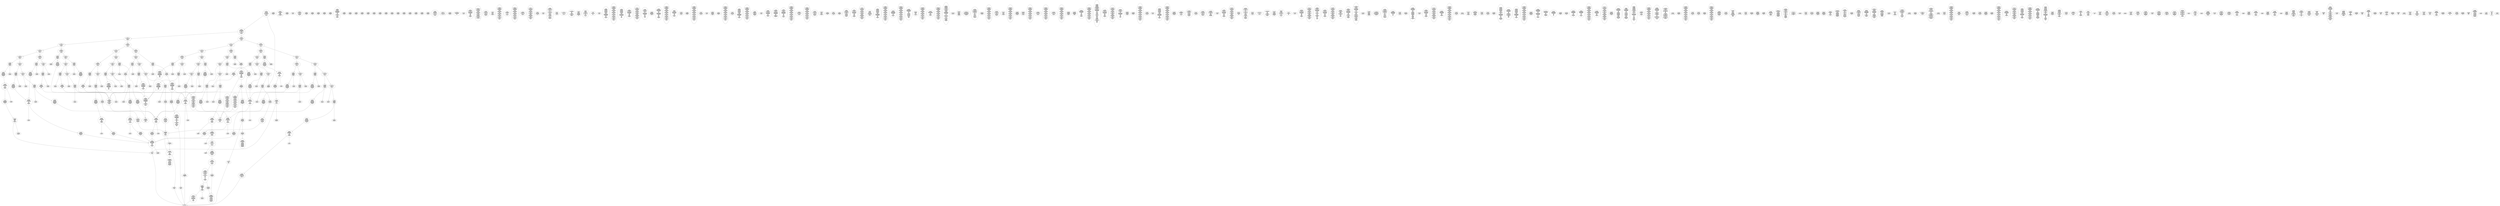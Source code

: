 /* Generated by GvGen v.1.0 (https://www.github.com/stricaud/gvgen) */

digraph G {
compound=true;
   node1 [label="[anywhere]"];
   node2 [label="# 0x0
PUSHX Data
PUSHX Data
MSTORE
PUSHX LogicData
CALLDATASIZE
LT
PUSHX Data
JUMPI
"];
   node3 [label="# 0xd
PUSHX Data
CALLDATALOAD
PUSHX BitData
SHR
PUSHX LogicData
GT
PUSHX Data
JUMPI
"];
   node4 [label="# 0x1e
PUSHX LogicData
GT
PUSHX Data
JUMPI
"];
   node5 [label="# 0x29
PUSHX LogicData
GT
PUSHX Data
JUMPI
"];
   node6 [label="# 0x34
PUSHX LogicData
GT
PUSHX Data
JUMPI
"];
   node7 [label="# 0x3f
PUSHX LogicData
EQ
PUSHX Data
JUMPI
"];
   node8 [label="# 0x4a
PUSHX LogicData
EQ
PUSHX Data
JUMPI
"];
   node9 [label="# 0x55
PUSHX LogicData
EQ
PUSHX Data
JUMPI
"];
   node10 [label="# 0x60
PUSHX Data
REVERT
"];
   node11 [label="# 0x64
JUMPDEST
PUSHX LogicData
EQ
PUSHX Data
JUMPI
"];
   node12 [label="# 0x70
PUSHX LogicData
EQ
PUSHX Data
JUMPI
"];
   node13 [label="# 0x7b
PUSHX Data
REVERT
"];
   node14 [label="# 0x7f
JUMPDEST
PUSHX LogicData
EQ
PUSHX Data
JUMPI
"];
   node15 [label="# 0x8b
PUSHX LogicData
EQ
PUSHX Data
JUMPI
"];
   node16 [label="# 0x96
PUSHX LogicData
EQ
PUSHX Data
JUMPI
"];
   node17 [label="# 0xa1
PUSHX LogicData
EQ
PUSHX Data
JUMPI
"];
   node18 [label="# 0xac
PUSHX Data
REVERT
"];
   node19 [label="# 0xb0
JUMPDEST
PUSHX LogicData
GT
PUSHX Data
JUMPI
"];
   node20 [label="# 0xbc
PUSHX LogicData
GT
PUSHX Data
JUMPI
"];
   node21 [label="# 0xc7
PUSHX LogicData
EQ
PUSHX Data
JUMPI
"];
   node22 [label="# 0xd2
PUSHX LogicData
EQ
PUSHX Data
JUMPI
"];
   node23 [label="# 0xdd
PUSHX LogicData
EQ
PUSHX Data
JUMPI
"];
   node24 [label="# 0xe8
PUSHX Data
REVERT
"];
   node25 [label="# 0xec
JUMPDEST
PUSHX LogicData
EQ
PUSHX Data
JUMPI
"];
   node26 [label="# 0xf8
PUSHX LogicData
EQ
PUSHX Data
JUMPI
"];
   node27 [label="# 0x103
PUSHX Data
REVERT
"];
   node28 [label="# 0x107
JUMPDEST
PUSHX LogicData
EQ
PUSHX Data
JUMPI
"];
   node29 [label="# 0x113
PUSHX LogicData
EQ
PUSHX Data
JUMPI
"];
   node30 [label="# 0x11e
PUSHX LogicData
EQ
PUSHX Data
JUMPI
"];
   node31 [label="# 0x129
PUSHX LogicData
EQ
PUSHX Data
JUMPI
"];
   node32 [label="# 0x134
PUSHX Data
REVERT
"];
   node33 [label="# 0x138
JUMPDEST
PUSHX LogicData
GT
PUSHX Data
JUMPI
"];
   node34 [label="# 0x144
PUSHX LogicData
GT
PUSHX Data
JUMPI
"];
   node35 [label="# 0x14f
PUSHX LogicData
GT
PUSHX Data
JUMPI
"];
   node36 [label="# 0x15a
PUSHX LogicData
EQ
PUSHX Data
JUMPI
"];
   node37 [label="# 0x165
PUSHX LogicData
EQ
PUSHX Data
JUMPI
"];
   node38 [label="# 0x170
PUSHX LogicData
EQ
PUSHX Data
JUMPI
"];
   node39 [label="# 0x17b
PUSHX Data
REVERT
"];
   node40 [label="# 0x17f
JUMPDEST
PUSHX LogicData
EQ
PUSHX Data
JUMPI
"];
   node41 [label="# 0x18b
PUSHX LogicData
EQ
PUSHX Data
JUMPI
"];
   node42 [label="# 0x196
PUSHX Data
REVERT
"];
   node43 [label="# 0x19a
JUMPDEST
PUSHX LogicData
EQ
PUSHX Data
JUMPI
"];
   node44 [label="# 0x1a6
PUSHX LogicData
EQ
PUSHX Data
JUMPI
"];
   node45 [label="# 0x1b1
PUSHX LogicData
EQ
PUSHX Data
JUMPI
"];
   node46 [label="# 0x1bc
PUSHX LogicData
EQ
PUSHX Data
JUMPI
"];
   node47 [label="# 0x1c7
PUSHX Data
REVERT
"];
   node48 [label="# 0x1cb
JUMPDEST
PUSHX LogicData
GT
PUSHX Data
JUMPI
"];
   node49 [label="# 0x1d7
PUSHX LogicData
GT
PUSHX Data
JUMPI
"];
   node50 [label="# 0x1e2
PUSHX LogicData
EQ
PUSHX Data
JUMPI
"];
   node51 [label="# 0x1ed
PUSHX LogicData
EQ
PUSHX Data
JUMPI
"];
   node52 [label="# 0x1f8
PUSHX LogicData
EQ
PUSHX Data
JUMPI
"];
   node53 [label="# 0x203
PUSHX Data
REVERT
"];
   node54 [label="# 0x207
JUMPDEST
PUSHX LogicData
EQ
PUSHX Data
JUMPI
"];
   node55 [label="# 0x213
PUSHX LogicData
EQ
PUSHX Data
JUMPI
"];
   node56 [label="# 0x21e
PUSHX Data
REVERT
"];
   node57 [label="# 0x222
JUMPDEST
PUSHX LogicData
EQ
PUSHX Data
JUMPI
"];
   node58 [label="# 0x22e
PUSHX LogicData
EQ
PUSHX Data
JUMPI
"];
   node59 [label="# 0x239
PUSHX LogicData
EQ
PUSHX Data
JUMPI
"];
   node60 [label="# 0x244
PUSHX LogicData
EQ
PUSHX Data
JUMPI
"];
   node61 [label="# 0x24f
JUMPDEST
PUSHX Data
REVERT
"];
   node62 [label="# 0x254
JUMPDEST
CALLVALUE
ISZERO
PUSHX Data
JUMPI
"];
   node63 [label="# 0x25c
PUSHX Data
REVERT
"];
   node64 [label="# 0x260
JUMPDEST
PUSHX Data
PUSHX Data
CALLDATASIZE
PUSHX Data
PUSHX Data
JUMP
"];
   node65 [label="# 0x26f
JUMPDEST
PUSHX Data
JUMP
"];
   node66 [label="# 0x274
JUMPDEST
PUSHX MemData
MLOAD
ISZERO
ISZERO
MSTORE
PUSHX ArithData
ADD
"];
   node67 [label="# 0x280
JUMPDEST
PUSHX MemData
MLOAD
SUB
RETURN
"];
   node68 [label="# 0x289
JUMPDEST
CALLVALUE
ISZERO
PUSHX Data
JUMPI
"];
   node69 [label="# 0x291
PUSHX Data
REVERT
"];
   node70 [label="# 0x295
JUMPDEST
PUSHX Data
PUSHX StorData
SLOAD
JUMP
"];
   node71 [label="# 0x29f
JUMPDEST
PUSHX MemData
MLOAD
MSTORE
PUSHX ArithData
ADD
PUSHX Data
JUMP
"];
   node72 [label="# 0x2ad
JUMPDEST
CALLVALUE
ISZERO
PUSHX Data
JUMPI
"];
   node73 [label="# 0x2b5
PUSHX Data
REVERT
"];
   node74 [label="# 0x2b9
JUMPDEST
PUSHX Data
PUSHX Data
CALLDATASIZE
PUSHX Data
PUSHX Data
JUMP
"];
   node75 [label="# 0x2c8
JUMPDEST
PUSHX Data
JUMP
"];
   node76 [label="# 0x2cd
JUMPDEST
STOP
"];
   node77 [label="# 0x2cf
JUMPDEST
CALLVALUE
ISZERO
PUSHX Data
JUMPI
"];
   node78 [label="# 0x2d7
PUSHX Data
REVERT
"];
   node79 [label="# 0x2db
JUMPDEST
PUSHX Data
PUSHX Data
JUMP
"];
   node80 [label="# 0x2e4
JUMPDEST
PUSHX MemData
MLOAD
PUSHX Data
PUSHX Data
JUMP
"];
   node81 [label="# 0x2f1
JUMPDEST
CALLVALUE
ISZERO
PUSHX Data
JUMPI
"];
   node82 [label="# 0x2f9
PUSHX Data
REVERT
"];
   node83 [label="# 0x2fd
JUMPDEST
PUSHX Data
PUSHX Data
CALLDATASIZE
PUSHX Data
PUSHX Data
JUMP
"];
   node84 [label="# 0x30c
JUMPDEST
PUSHX Data
JUMP
"];
   node85 [label="# 0x311
JUMPDEST
PUSHX MemData
MLOAD
PUSHX ArithData
PUSHX BitData
PUSHX BitData
SHL
SUB
AND
MSTORE
PUSHX ArithData
ADD
PUSHX Data
JUMP
"];
   node86 [label="# 0x329
JUMPDEST
CALLVALUE
ISZERO
PUSHX Data
JUMPI
"];
   node87 [label="# 0x331
PUSHX Data
REVERT
"];
   node88 [label="# 0x335
JUMPDEST
PUSHX Data
PUSHX Data
CALLDATASIZE
PUSHX Data
PUSHX Data
JUMP
"];
   node89 [label="# 0x344
JUMPDEST
PUSHX Data
JUMP
"];
   node90 [label="# 0x349
JUMPDEST
CALLVALUE
ISZERO
PUSHX Data
JUMPI
"];
   node91 [label="# 0x351
PUSHX Data
REVERT
"];
   node92 [label="# 0x355
JUMPDEST
PUSHX Data
PUSHX Data
CALLDATASIZE
PUSHX Data
PUSHX Data
JUMP
"];
   node93 [label="# 0x364
JUMPDEST
PUSHX Data
JUMP
"];
   node94 [label="# 0x369
JUMPDEST
CALLVALUE
ISZERO
PUSHX Data
JUMPI
"];
   node95 [label="# 0x371
PUSHX Data
REVERT
"];
   node96 [label="# 0x375
JUMPDEST
PUSHX Data
PUSHX Data
CALLDATASIZE
PUSHX Data
PUSHX Data
JUMP
"];
   node97 [label="# 0x384
JUMPDEST
PUSHX Data
JUMP
"];
   node98 [label="# 0x389
JUMPDEST
CALLVALUE
ISZERO
PUSHX Data
JUMPI
"];
   node99 [label="# 0x391
PUSHX Data
REVERT
"];
   node100 [label="# 0x395
JUMPDEST
PUSHX Data
PUSHX Data
CALLDATASIZE
PUSHX Data
PUSHX Data
JUMP
"];
   node101 [label="# 0x3a4
JUMPDEST
PUSHX Data
JUMP
"];
   node102 [label="# 0x3a9
JUMPDEST
PUSHX Data
MLOAD
PUSHX ArithData
PUSHX BitData
PUSHX BitData
SHL
SUB
AND
MSTORE
PUSHX ArithData
ADD
MSTORE
ADD
PUSHX Data
JUMP
"];
   node103 [label="# 0x3c8
JUMPDEST
CALLVALUE
ISZERO
PUSHX Data
JUMPI
"];
   node104 [label="# 0x3d0
PUSHX Data
REVERT
"];
   node105 [label="# 0x3d4
JUMPDEST
PUSHX Data
PUSHX Data
JUMP
"];
   node106 [label="# 0x3dd
JUMPDEST
CALLVALUE
ISZERO
PUSHX Data
JUMPI
"];
   node107 [label="# 0x3e5
PUSHX Data
REVERT
"];
   node108 [label="# 0x3e9
JUMPDEST
PUSHX Data
PUSHX Data
CALLDATASIZE
PUSHX Data
PUSHX Data
JUMP
"];
   node109 [label="# 0x3f8
JUMPDEST
PUSHX Data
JUMP
"];
   node110 [label="# 0x3fd
JUMPDEST
CALLVALUE
ISZERO
PUSHX Data
JUMPI
"];
   node111 [label="# 0x405
PUSHX Data
REVERT
"];
   node112 [label="# 0x409
JUMPDEST
PUSHX Data
PUSHX Data
CALLDATASIZE
PUSHX Data
PUSHX Data
JUMP
"];
   node113 [label="# 0x418
JUMPDEST
PUSHX Data
JUMP
"];
   node114 [label="# 0x41d
JUMPDEST
CALLVALUE
ISZERO
PUSHX Data
JUMPI
"];
   node115 [label="# 0x425
PUSHX Data
REVERT
"];
   node116 [label="# 0x429
JUMPDEST
PUSHX Data
PUSHX Data
CALLDATASIZE
PUSHX Data
PUSHX Data
JUMP
"];
   node117 [label="# 0x438
JUMPDEST
PUSHX Data
JUMP
"];
   node118 [label="# 0x43d
JUMPDEST
CALLVALUE
ISZERO
PUSHX Data
JUMPI
"];
   node119 [label="# 0x445
PUSHX Data
REVERT
"];
   node120 [label="# 0x449
JUMPDEST
PUSHX StorData
SLOAD
PUSHX Data
PUSHX ArithData
PUSHX BitData
PUSHX BitData
SHL
SUB
AND
JUMP
"];
   node121 [label="# 0x45d
JUMPDEST
CALLVALUE
ISZERO
PUSHX Data
JUMPI
"];
   node122 [label="# 0x465
PUSHX Data
REVERT
"];
   node123 [label="# 0x469
JUMPDEST
PUSHX StorData
SLOAD
PUSHX Data
PUSHX ArithData
PUSHX BitData
PUSHX BitData
SHL
SUB
AND
JUMP
"];
   node124 [label="# 0x47d
JUMPDEST
CALLVALUE
ISZERO
PUSHX Data
JUMPI
"];
   node125 [label="# 0x485
PUSHX Data
REVERT
"];
   node126 [label="# 0x489
JUMPDEST
PUSHX Data
PUSHX Data
CALLDATASIZE
PUSHX Data
PUSHX Data
JUMP
"];
   node127 [label="# 0x498
JUMPDEST
PUSHX Data
JUMP
"];
   node128 [label="# 0x49d
JUMPDEST
CALLVALUE
ISZERO
PUSHX Data
JUMPI
"];
   node129 [label="# 0x4a5
PUSHX Data
REVERT
"];
   node130 [label="# 0x4a9
JUMPDEST
PUSHX Data
PUSHX Data
CALLDATASIZE
PUSHX Data
PUSHX Data
JUMP
"];
   node131 [label="# 0x4b8
JUMPDEST
PUSHX Data
JUMP
"];
   node132 [label="# 0x4bd
JUMPDEST
PUSHX Data
PUSHX Data
CALLDATASIZE
PUSHX Data
PUSHX Data
JUMP
"];
   node133 [label="# 0x4cb
JUMPDEST
PUSHX Data
JUMP
"];
   node134 [label="# 0x4d0
JUMPDEST
CALLVALUE
ISZERO
PUSHX Data
JUMPI
"];
   node135 [label="# 0x4d8
PUSHX Data
REVERT
"];
   node136 [label="# 0x4dc
JUMPDEST
PUSHX Data
PUSHX Data
JUMP
"];
   node137 [label="# 0x4e5
JUMPDEST
CALLVALUE
ISZERO
PUSHX Data
JUMPI
"];
   node138 [label="# 0x4ed
PUSHX Data
REVERT
"];
   node139 [label="# 0x4f1
JUMPDEST
PUSHX Data
PUSHX Data
JUMP
"];
   node140 [label="# 0x500
JUMPDEST
CALLVALUE
ISZERO
PUSHX Data
JUMPI
"];
   node141 [label="# 0x508
PUSHX Data
REVERT
"];
   node142 [label="# 0x50c
JUMPDEST
PUSHX StorData
SLOAD
PUSHX ArithData
PUSHX BitData
PUSHX BitData
SHL
SUB
AND
PUSHX Data
JUMP
"];
   node143 [label="# 0x51e
JUMPDEST
CALLVALUE
ISZERO
PUSHX Data
JUMPI
"];
   node144 [label="# 0x526
PUSHX Data
REVERT
"];
   node145 [label="# 0x52a
JUMPDEST
PUSHX Data
PUSHX Data
JUMP
"];
   node146 [label="# 0x533
JUMPDEST
CALLVALUE
ISZERO
PUSHX Data
JUMPI
"];
   node147 [label="# 0x53b
PUSHX Data
REVERT
"];
   node148 [label="# 0x53f
JUMPDEST
PUSHX Data
PUSHX StorData
SLOAD
JUMP
"];
   node149 [label="# 0x549
JUMPDEST
CALLVALUE
ISZERO
PUSHX Data
JUMPI
"];
   node150 [label="# 0x551
PUSHX Data
REVERT
"];
   node151 [label="# 0x555
JUMPDEST
PUSHX Data
PUSHX Data
CALLDATASIZE
PUSHX Data
PUSHX Data
JUMP
"];
   node152 [label="# 0x564
JUMPDEST
PUSHX Data
JUMP
"];
   node153 [label="# 0x569
JUMPDEST
CALLVALUE
ISZERO
PUSHX Data
JUMPI
"];
   node154 [label="# 0x571
PUSHX Data
REVERT
"];
   node155 [label="# 0x575
JUMPDEST
PUSHX Data
PUSHX Data
CALLDATASIZE
PUSHX Data
PUSHX Data
JUMP
"];
   node156 [label="# 0x584
JUMPDEST
PUSHX Data
JUMP
"];
   node157 [label="# 0x589
JUMPDEST
CALLVALUE
ISZERO
PUSHX Data
JUMPI
"];
   node158 [label="# 0x591
PUSHX Data
REVERT
"];
   node159 [label="# 0x595
JUMPDEST
PUSHX StorData
SLOAD
PUSHX Data
PUSHX ArithData
PUSHX BitData
PUSHX BitData
SHL
SUB
AND
JUMP
"];
   node160 [label="# 0x5a9
JUMPDEST
CALLVALUE
ISZERO
PUSHX Data
JUMPI
"];
   node161 [label="# 0x5b1
PUSHX Data
REVERT
"];
   node162 [label="# 0x5b5
JUMPDEST
PUSHX Data
PUSHX Data
CALLDATASIZE
PUSHX Data
PUSHX Data
JUMP
"];
   node163 [label="# 0x5c4
JUMPDEST
PUSHX Data
JUMP
"];
   node164 [label="# 0x5c9
JUMPDEST
CALLVALUE
ISZERO
PUSHX Data
JUMPI
"];
   node165 [label="# 0x5d1
PUSHX Data
REVERT
"];
   node166 [label="# 0x5d5
JUMPDEST
PUSHX Data
PUSHX Data
CALLDATASIZE
PUSHX Data
PUSHX Data
JUMP
"];
   node167 [label="# 0x5e4
JUMPDEST
PUSHX Data
JUMP
"];
   node168 [label="# 0x5e9
JUMPDEST
CALLVALUE
ISZERO
PUSHX Data
JUMPI
"];
   node169 [label="# 0x5f1
PUSHX Data
REVERT
"];
   node170 [label="# 0x5f5
JUMPDEST
PUSHX Data
PUSHX Data
CALLDATASIZE
PUSHX Data
PUSHX Data
JUMP
"];
   node171 [label="# 0x604
JUMPDEST
PUSHX Data
JUMP
"];
   node172 [label="# 0x609
JUMPDEST
CALLVALUE
ISZERO
PUSHX Data
JUMPI
"];
   node173 [label="# 0x611
PUSHX Data
REVERT
"];
   node174 [label="# 0x615
JUMPDEST
PUSHX Data
PUSHX StorData
SLOAD
JUMP
"];
   node175 [label="# 0x61f
JUMPDEST
CALLVALUE
ISZERO
PUSHX Data
JUMPI
"];
   node176 [label="# 0x627
PUSHX Data
REVERT
"];
   node177 [label="# 0x62b
JUMPDEST
PUSHX Data
PUSHX Data
JUMP
"];
   node178 [label="# 0x634
JUMPDEST
CALLVALUE
ISZERO
PUSHX Data
JUMPI
"];
   node179 [label="# 0x63c
PUSHX Data
REVERT
"];
   node180 [label="# 0x640
JUMPDEST
PUSHX Data
PUSHX Data
CALLDATASIZE
PUSHX Data
PUSHX Data
JUMP
"];
   node181 [label="# 0x64f
JUMPDEST
PUSHX Data
JUMP
"];
   node182 [label="# 0x654
JUMPDEST
CALLVALUE
ISZERO
PUSHX Data
JUMPI
"];
   node183 [label="# 0x65c
PUSHX Data
REVERT
"];
   node184 [label="# 0x660
JUMPDEST
PUSHX Data
PUSHX StorData
SLOAD
JUMP
"];
   node185 [label="# 0x66a
JUMPDEST
CALLVALUE
ISZERO
PUSHX Data
JUMPI
"];
   node186 [label="# 0x672
PUSHX Data
REVERT
"];
   node187 [label="# 0x676
JUMPDEST
PUSHX Data
PUSHX Data
CALLDATASIZE
PUSHX Data
PUSHX Data
JUMP
"];
   node188 [label="# 0x685
JUMPDEST
PUSHX Data
JUMP
"];
   node189 [label="# 0x68a
JUMPDEST
CALLVALUE
ISZERO
PUSHX Data
JUMPI
"];
   node190 [label="# 0x692
PUSHX Data
REVERT
"];
   node191 [label="# 0x696
JUMPDEST
PUSHX Data
PUSHX Data
CALLDATASIZE
PUSHX Data
PUSHX Data
JUMP
"];
   node192 [label="# 0x6a5
JUMPDEST
PUSHX Data
JUMP
"];
   node193 [label="# 0x6aa
JUMPDEST
CALLVALUE
ISZERO
PUSHX Data
JUMPI
"];
   node194 [label="# 0x6b2
PUSHX Data
REVERT
"];
   node195 [label="# 0x6b6
JUMPDEST
PUSHX Data
PUSHX Data
CALLDATASIZE
PUSHX Data
PUSHX Data
JUMP
"];
   node196 [label="# 0x6c5
JUMPDEST
PUSHX Data
JUMP
"];
   node197 [label="# 0x6ca
JUMPDEST
PUSHX Data
PUSHX BitData
AND
PUSHX LogicData
EQ
PUSHX Data
JUMPI
"];
   node198 [label="# 0x717
PUSHX BitData
AND
PUSHX LogicData
EQ
"];
   node199 [label="# 0x75d
JUMPDEST
PUSHX Data
JUMPI
"];
   node200 [label="# 0x763
PUSHX LogicData
PUSHX BitData
AND
EQ
"];
   node201 [label="# 0x7a9
JUMPDEST
JUMP
"];
   node202 [label="# 0x7af
JUMPDEST
PUSHX StorData
SLOAD
PUSHX ArithData
PUSHX BitData
PUSHX BitData
SHL
SUB
AND
CALLER
EQ
PUSHX Data
JUMPI
"];
   node203 [label="# 0x7c2
PUSHX MemData
MLOAD
PUSHX BitData
PUSHX BitData
SHL
MSTORE
PUSHX Data
PUSHX ArithData
ADD
MSTORE
PUSHX ArithData
ADD
MSTORE
PUSHX Data
PUSHX ArithData
ADD
MSTORE
PUSHX ArithData
ADD
"];
   node204 [label="# 0x805
JUMPDEST
PUSHX MemData
MLOAD
SUB
REVERT
"];
   node205 [label="# 0x80e
JUMPDEST
PUSHX StorData
SLOAD
PUSHX StorData
SLOAD
PUSHX Data
PUSHX Data
JUMP
"];
   node206 [label="# 0x81f
JUMPDEST
GT
ISZERO
PUSHX Data
JUMPI
"];
   node207 [label="# 0x826
PUSHX MemData
MLOAD
PUSHX BitData
PUSHX BitData
SHL
MSTORE
PUSHX Data
PUSHX ArithData
ADD
MSTORE
PUSHX Data
PUSHX ArithData
ADD
MSTORE
PUSHX Data
PUSHX ArithData
ADD
MSTORE
PUSHX ArithData
ADD
PUSHX Data
JUMP
"];
   node208 [label="# 0x86d
JUMPDEST
PUSHX StorData
SLOAD
LT
PUSHX Data
JUMPI
"];
   node209 [label="# 0x877
PUSHX MemData
MLOAD
PUSHX BitData
PUSHX BitData
SHL
MSTORE
PUSHX Data
PUSHX ArithData
ADD
MSTORE
PUSHX Data
PUSHX ArithData
ADD
MSTORE
PUSHX Data
PUSHX ArithData
ADD
MSTORE
PUSHX ArithData
ADD
PUSHX Data
JUMP
"];
   node210 [label="# 0x8be
JUMPDEST
PUSHX LogicData
GT
PUSHX Data
JUMPI
"];
   node211 [label="# 0x8c7
PUSHX MemData
MLOAD
PUSHX BitData
PUSHX BitData
SHL
MSTORE
PUSHX Data
PUSHX ArithData
ADD
MSTORE
PUSHX ArithData
ADD
MSTORE
PUSHX Data
PUSHX ArithData
ADD
MSTORE
PUSHX ArithData
ADD
PUSHX Data
JUMP
"];
   node212 [label="# 0x90e
JUMPDEST
PUSHX Data
PUSHX Data
JUMP
"];
   node213 [label="# 0x918
JUMPDEST
JUMP
"];
   node214 [label="# 0x91c
JUMPDEST
PUSHX Data
PUSHX StorData
SLOAD
PUSHX Data
PUSHX Data
JUMP
"];
   node215 [label="# 0x92b
JUMPDEST
PUSHX ArithData
ADD
PUSHX ArithData
DIV
MUL
PUSHX ArithData
ADD
PUSHX MemData
MLOAD
ADD
PUSHX Data
MSTORE
MSTORE
PUSHX ArithData
ADD
SLOAD
PUSHX Data
PUSHX Data
JUMP
"];
   node216 [label="# 0x957
JUMPDEST
ISZERO
PUSHX Data
JUMPI
"];
   node217 [label="# 0x95e
PUSHX LogicData
LT
PUSHX Data
JUMPI
"];
   node218 [label="# 0x966
PUSHX ArithData
SLOAD
DIV
MUL
MSTORE
PUSHX ArithData
ADD
PUSHX Data
JUMP
"];
   node219 [label="# 0x979
JUMPDEST
ADD
PUSHX Data
MSTORE
PUSHX Data
PUSHX Data
SHA3
"];
   node220 [label="# 0x987
JUMPDEST
SLOAD
MSTORE
PUSHX ArithData
ADD
PUSHX ArithData
ADD
GT
PUSHX Data
JUMPI
"];
   node221 [label="# 0x99b
SUB
PUSHX BitData
AND
ADD
"];
   node222 [label="# 0x9a4
JUMPDEST
JUMP
"];
   node223 [label="# 0x9ae
JUMPDEST
PUSHX Data
MSTORE
PUSHX Data
PUSHX Data
MSTORE
PUSHX Data
SHA3
SLOAD
PUSHX ArithData
PUSHX BitData
PUSHX BitData
SHL
SUB
AND
PUSHX Data
JUMPI
"];
   node224 [label="# 0x9cb
PUSHX MemData
MLOAD
PUSHX BitData
PUSHX BitData
SHL
MSTORE
PUSHX Data
PUSHX ArithData
ADD
MSTORE
PUSHX Data
PUSHX ArithData
ADD
MSTORE
PUSHX Data
PUSHX ArithData
ADD
MSTORE
PUSHX Data
PUSHX ArithData
ADD
MSTORE
PUSHX ArithData
ADD
PUSHX Data
JUMP
"];
   node225 [label="# 0xa38
JUMPDEST
PUSHX Data
MSTORE
PUSHX Data
PUSHX Data
MSTORE
PUSHX Data
SHA3
SLOAD
PUSHX ArithData
PUSHX BitData
PUSHX BitData
SHL
SUB
AND
JUMP
"];
   node226 [label="# 0xa54
JUMPDEST
PUSHX StorData
SLOAD
PUSHX ArithData
PUSHX BitData
PUSHX BitData
SHL
SUB
AND
CALLER
EQ
PUSHX Data
JUMPI
"];
   node227 [label="# 0xa67
PUSHX MemData
MLOAD
PUSHX BitData
PUSHX BitData
SHL
MSTORE
PUSHX Data
PUSHX ArithData
ADD
MSTORE
PUSHX ArithData
ADD
MSTORE
PUSHX Data
PUSHX ArithData
ADD
MSTORE
PUSHX ArithData
ADD
PUSHX Data
JUMP
"];
   node228 [label="# 0xaae
JUMPDEST
PUSHX StorData
SLOAD
PUSHX BitData
NOT
AND
PUSHX ArithData
PUSHX BitData
PUSHX BitData
SHL
SUB
AND
OR
SSTORE
JUMP
"];
   node229 [label="# 0xadd
JUMPDEST
PUSHX Data
PUSHX Data
PUSHX Data
JUMP
"];
   node230 [label="# 0xae8
JUMPDEST
PUSHX ArithData
PUSHX BitData
PUSHX BitData
SHL
SUB
AND
PUSHX ArithData
PUSHX BitData
PUSHX BitData
SHL
SUB
AND
EQ
ISZERO
PUSHX Data
JUMPI
"];
   node231 [label="# 0xb05
PUSHX MemData
MLOAD
PUSHX BitData
PUSHX BitData
SHL
MSTORE
PUSHX Data
PUSHX ArithData
ADD
MSTORE
PUSHX Data
PUSHX ArithData
ADD
MSTORE
PUSHX Data
PUSHX ArithData
ADD
MSTORE
PUSHX Data
PUSHX ArithData
ADD
MSTORE
PUSHX ArithData
ADD
PUSHX Data
JUMP
"];
   node232 [label="# 0xb72
JUMPDEST
CALLER
PUSHX ArithData
PUSHX BitData
PUSHX BitData
SHL
SUB
AND
EQ
PUSHX Data
JUMPI
"];
   node233 [label="# 0xb84
PUSHX Data
CALLER
PUSHX Data
JUMP
"];
   node234 [label="# 0xb8e
JUMPDEST
PUSHX Data
JUMPI
"];
   node235 [label="# 0xb93
PUSHX MemData
MLOAD
PUSHX BitData
PUSHX BitData
SHL
MSTORE
PUSHX Data
PUSHX ArithData
ADD
MSTORE
PUSHX Data
PUSHX ArithData
ADD
MSTORE
PUSHX Data
PUSHX ArithData
ADD
MSTORE
PUSHX Data
PUSHX ArithData
ADD
MSTORE
PUSHX ArithData
ADD
PUSHX Data
JUMP
"];
   node236 [label="# 0xc00
JUMPDEST
PUSHX Data
PUSHX Data
JUMP
"];
   node237 [label="# 0xc0a
JUMPDEST
JUMP
"];
   node238 [label="# 0xc0f
JUMPDEST
PUSHX Data
CALLER
PUSHX Data
JUMP
"];
   node239 [label="# 0xc19
JUMPDEST
PUSHX Data
JUMPI
"];
   node240 [label="# 0xc1e
PUSHX MemData
MLOAD
PUSHX BitData
PUSHX BitData
SHL
MSTORE
PUSHX Data
PUSHX ArithData
ADD
MSTORE
PUSHX Data
PUSHX ArithData
ADD
MSTORE
PUSHX Data
PUSHX ArithData
ADD
MSTORE
PUSHX Data
PUSHX ArithData
ADD
MSTORE
PUSHX ArithData
ADD
PUSHX Data
JUMP
"];
   node241 [label="# 0xc8b
JUMPDEST
PUSHX Data
PUSHX Data
JUMP
"];
   node242 [label="# 0xc96
JUMPDEST
PUSHX Data
MSTORE
PUSHX Data
PUSHX Data
MSTORE
PUSHX Data
SHA3
SLOAD
PUSHX ArithData
PUSHX BitData
PUSHX BitData
SHL
SUB
AND
PUSHX Data
JUMPI
"];
   node243 [label="# 0xcb5
PUSHX MemData
MLOAD
PUSHX BitData
PUSHX BitData
SHL
MSTORE
PUSHX Data
PUSHX ArithData
ADD
MSTORE
PUSHX Data
PUSHX ArithData
ADD
MSTORE
PUSHX Data
PUSHX ArithData
ADD
MSTORE
PUSHX ArithData
ADD
PUSHX Data
JUMP
"];
   node244 [label="# 0xcfc
JUMPDEST
ADDRESS
PUSHX StorData
SLOAD
PUSHX Data
PUSHX Data
JUMP
"];
   node245 [label="# 0xd0b
JUMPDEST
JUMP
"];
   node246 [label="# 0xd16
JUMPDEST
PUSHX StorData
SLOAD
PUSHX ArithData
PUSHX BitData
PUSHX BitData
SHL
SUB
AND
CALLER
EQ
PUSHX Data
JUMPI
"];
   node247 [label="# 0xd29
PUSHX MemData
MLOAD
PUSHX BitData
PUSHX BitData
SHL
MSTORE
PUSHX Data
PUSHX ArithData
ADD
MSTORE
PUSHX ArithData
ADD
MSTORE
PUSHX Data
PUSHX ArithData
ADD
MSTORE
PUSHX ArithData
ADD
PUSHX Data
JUMP
"];
   node248 [label="# 0xd70
JUMPDEST
SELFBALANCE
PUSHX Data
JUMPI
"];
   node249 [label="# 0xd76
PUSHX MemData
MLOAD
PUSHX BitData
PUSHX BitData
SHL
MSTORE
PUSHX Data
PUSHX ArithData
ADD
MSTORE
PUSHX Data
PUSHX ArithData
ADD
MSTORE
PUSHX Data
PUSHX ArithData
ADD
MSTORE
PUSHX ArithData
ADD
PUSHX Data
JUMP
"];
   node250 [label="# 0xdbd
JUMPDEST
PUSHX Data
PUSHX Data
PUSHX Data
SELFBALANCE
PUSHX Data
JUMP
"];
   node251 [label="# 0xdcb
JUMPDEST
PUSHX StorData
SLOAD
PUSHX ArithData
PUSHX BitData
PUSHX BitData
SHL
SUB
AND
PUSHX Data
JUMP
"];
   node252 [label="# 0xddd
JUMPDEST
PUSHX StorData
SLOAD
PUSHX Data
PUSHX ArithData
PUSHX BitData
PUSHX BitData
SHL
SUB
AND
SELFBALANCE
PUSHX Data
JUMP
"];
   node253 [label="# 0xdf3
JUMPDEST
JUMP
"];
   node254 [label="# 0xdf5
JUMPDEST
PUSHX StorData
SLOAD
PUSHX Data
PUSHX ArithData
PUSHX BitData
PUSHX BitData
SHL
SUB
AND
CALLER
EQ
PUSHX Data
JUMPI
"];
   node255 [label="# 0xe0b
PUSHX MemData
MLOAD
PUSHX BitData
PUSHX BitData
SHL
MSTORE
PUSHX Data
PUSHX ArithData
ADD
MSTORE
PUSHX Data
PUSHX ArithData
ADD
MSTORE
PUSHX Data
PUSHX ArithData
ADD
MSTORE
PUSHX Data
PUSHX ArithData
ADD
MSTORE
PUSHX ArithData
ADD
PUSHX Data
JUMP
"];
   node256 [label="# 0xe78
JUMPDEST
PUSHX LogicData
LT
PUSHX Data
JUMPI
"];
   node257 [label="# 0xe81
PUSHX MemData
MLOAD
PUSHX BitData
PUSHX BitData
SHL
MSTORE
PUSHX Data
PUSHX ArithData
ADD
MSTORE
PUSHX Data
PUSHX ArithData
ADD
MSTORE
PUSHX Data
PUSHX ArithData
ADD
MSTORE
PUSHX ArithData
ADD
PUSHX Data
JUMP
"];
   node258 [label="# 0xec8
JUMPDEST
PUSHX StorData
SLOAD
PUSHX StorData
SLOAD
PUSHX Data
PUSHX Data
JUMP
"];
   node259 [label="# 0xed9
JUMPDEST
GT
ISZERO
PUSHX Data
JUMPI
"];
   node260 [label="# 0xee0
PUSHX Data
PUSHX Data
JUMP
"];
   node261 [label="# 0xee7
JUMPDEST
PUSHX Data
PUSHX Data
JUMP
"];
   node262 [label="# 0xef1
JUMPDEST
PUSHX Data
JUMP
"];
   node263 [label="# 0xefa
JUMPDEST
PUSHX Data
PUSHX MemData
MLOAD
PUSHX ArithData
ADD
PUSHX Data
MSTORE
PUSHX Data
MSTORE
PUSHX Data
JUMP
"];
   node264 [label="# 0xf15
JUMPDEST
PUSHX StorData
SLOAD
PUSHX ArithData
PUSHX BitData
PUSHX BitData
SHL
SUB
AND
CALLER
EQ
PUSHX Data
JUMPI
"];
   node265 [label="# 0xf28
PUSHX MemData
MLOAD
PUSHX BitData
PUSHX BitData
SHL
MSTORE
PUSHX Data
PUSHX ArithData
ADD
MSTORE
PUSHX ArithData
ADD
MSTORE
PUSHX Data
PUSHX ArithData
ADD
MSTORE
PUSHX ArithData
ADD
PUSHX Data
JUMP
"];
   node266 [label="# 0xf6f
JUMPDEST
MLOAD
PUSHX Data
PUSHX Data
PUSHX ArithData
ADD
PUSHX Data
JUMP
"];
   node267 [label="# 0xf82
JUMPDEST
PUSHX Data
MSTORE
PUSHX Data
PUSHX Data
MSTORE
PUSHX Data
SHA3
SLOAD
PUSHX ArithData
PUSHX BitData
PUSHX BitData
SHL
SUB
AND
PUSHX Data
JUMPI
"];
   node268 [label="# 0xfa0
PUSHX MemData
MLOAD
PUSHX BitData
PUSHX BitData
SHL
MSTORE
PUSHX Data
PUSHX ArithData
ADD
MSTORE
PUSHX Data
PUSHX ArithData
ADD
MSTORE
PUSHX Data
PUSHX ArithData
ADD
MSTORE
PUSHX Data
PUSHX ArithData
ADD
MSTORE
PUSHX ArithData
ADD
PUSHX Data
JUMP
"];
   node269 [label="# 0x100d
JUMPDEST
PUSHX Data
PUSHX ArithData
PUSHX BitData
PUSHX BitData
SHL
SUB
AND
PUSHX Data
JUMPI
"];
   node270 [label="# 0x101e
PUSHX MemData
MLOAD
PUSHX BitData
PUSHX BitData
SHL
MSTORE
PUSHX Data
PUSHX ArithData
ADD
MSTORE
PUSHX Data
PUSHX ArithData
ADD
MSTORE
PUSHX Data
PUSHX ArithData
ADD
MSTORE
PUSHX Data
PUSHX ArithData
ADD
MSTORE
PUSHX ArithData
ADD
PUSHX Data
JUMP
"];
   node271 [label="# 0x108b
JUMPDEST
PUSHX ArithData
PUSHX BitData
PUSHX BitData
SHL
SUB
AND
PUSHX Data
MSTORE
PUSHX Data
PUSHX Data
MSTORE
PUSHX Data
SHA3
SLOAD
JUMP
"];
   node272 [label="# 0x10a7
JUMPDEST
CALLER
ORIGIN
EQ
PUSHX Data
JUMPI
"];
   node273 [label="# 0x10af
PUSHX MemData
MLOAD
PUSHX BitData
PUSHX BitData
SHL
MSTORE
PUSHX Data
PUSHX ArithData
ADD
MSTORE
PUSHX Data
PUSHX ArithData
ADD
MSTORE
PUSHX Data
PUSHX ArithData
ADD
MSTORE
PUSHX ArithData
ADD
PUSHX Data
JUMP
"];
   node274 [label="# 0x10f6
JUMPDEST
PUSHX LogicData
PUSHX StorData
SLOAD
EQ
ISZERO
PUSHX Data
JUMPI
"];
   node275 [label="# 0x1102
PUSHX MemData
MLOAD
PUSHX BitData
PUSHX BitData
SHL
MSTORE
PUSHX Data
PUSHX ArithData
ADD
MSTORE
PUSHX Data
PUSHX ArithData
ADD
MSTORE
PUSHX Data
PUSHX ArithData
ADD
MSTORE
PUSHX ArithData
ADD
PUSHX Data
JUMP
"];
   node276 [label="# 0x1149
JUMPDEST
PUSHX Data
PUSHX Data
SSTORE
PUSHX StorData
SLOAD
PUSHX MemData
MLOAD
PUSHX Data
MSTORE
MLOAD
PUSHX ArithData
PUSHX BitData
PUSHX BitData
SHL
SUB
AND
PUSHX Data
PUSHX ArithData
ADD
PUSHX Data
SUB
ADD
EXTCODESIZE
ISZERO
ISZERO
PUSHX Data
JUMPI
"];
   node277 [label="# 0x11a8
PUSHX Data
REVERT
"];
   node278 [label="# 0x11ac
JUMPDEST
GAS
STATICCALL
ISZERO
ISZERO
PUSHX Data
JUMPI
"];
   node279 [label="# 0x11b7
RETURNDATASIZE
PUSHX Data
RETURNDATACOPY
RETURNDATASIZE
PUSHX Data
REVERT
"];
   node280 [label="# 0x11c0
JUMPDEST
PUSHX MemData
MLOAD
RETURNDATASIZE
PUSHX BitData
NOT
PUSHX ArithData
ADD
AND
ADD
PUSHX Data
MSTORE
ADD
PUSHX Data
PUSHX Data
JUMP
"];
   node281 [label="# 0x11e4
JUMPDEST
PUSHX Data
JUMPI
"];
   node282 [label="# 0x11e9
PUSHX MemData
MLOAD
PUSHX BitData
PUSHX BitData
SHL
MSTORE
PUSHX Data
PUSHX ArithData
ADD
MSTORE
PUSHX Data
PUSHX ArithData
ADD
MSTORE
PUSHX Data
PUSHX ArithData
ADD
MSTORE
PUSHX ArithData
ADD
PUSHX Data
JUMP
"];
   node283 [label="# 0x1230
JUMPDEST
PUSHX StorData
SLOAD
PUSHX StorData
SLOAD
PUSHX Data
PUSHX Data
JUMP
"];
   node284 [label="# 0x1241
JUMPDEST
GT
ISZERO
PUSHX Data
JUMPI
"];
   node285 [label="# 0x1248
PUSHX MemData
MLOAD
PUSHX BitData
PUSHX BitData
SHL
MSTORE
PUSHX Data
PUSHX ArithData
ADD
MSTORE
PUSHX Data
PUSHX ArithData
ADD
MSTORE
PUSHX Data
PUSHX ArithData
ADD
MSTORE
PUSHX ArithData
ADD
PUSHX Data
JUMP
"];
   node286 [label="# 0x128f
JUMPDEST
PUSHX Data
PUSHX Data
PUSHX Data
JUMP
"];
   node287 [label="# 0x12a0
JUMPDEST
CALLVALUE
EQ
PUSHX Data
JUMPI
"];
   node288 [label="# 0x12a7
PUSHX MemData
MLOAD
PUSHX BitData
PUSHX BitData
SHL
MSTORE
PUSHX Data
PUSHX ArithData
ADD
MSTORE
PUSHX Data
PUSHX ArithData
ADD
MSTORE
PUSHX Data
PUSHX ArithData
ADD
MSTORE
PUSHX ArithData
ADD
PUSHX Data
JUMP
"];
   node289 [label="# 0x12ee
JUMPDEST
PUSHX LogicData
GT
PUSHX Data
JUMPI
"];
   node290 [label="# 0x12f7
PUSHX MemData
MLOAD
PUSHX BitData
PUSHX BitData
SHL
MSTORE
PUSHX Data
PUSHX ArithData
ADD
MSTORE
PUSHX Data
PUSHX ArithData
ADD
MSTORE
PUSHX Data
PUSHX ArithData
ADD
MSTORE
PUSHX ArithData
ADD
PUSHX Data
JUMP
"];
   node291 [label="# 0x133e
JUMPDEST
PUSHX LogicData
LT
PUSHX Data
JUMPI
"];
   node292 [label="# 0x1347
PUSHX MemData
MLOAD
PUSHX BitData
PUSHX BitData
SHL
MSTORE
PUSHX Data
PUSHX ArithData
ADD
MSTORE
PUSHX Data
PUSHX ArithData
ADD
MSTORE
PUSHX Data
PUSHX ArithData
ADD
MSTORE
PUSHX ArithData
ADD
PUSHX Data
JUMP
"];
   node293 [label="# 0x138e
JUMPDEST
PUSHX Data
CALLER
PUSHX Data
JUMP
"];
   node294 [label="# 0x1398
JUMPDEST
PUSHX Data
PUSHX Data
SSTORE
JUMP
"];
   node295 [label="# 0x13a0
JUMPDEST
PUSHX StorData
SLOAD
PUSHX ArithData
PUSHX BitData
PUSHX BitData
SHL
SUB
AND
CALLER
EQ
PUSHX Data
JUMPI
"];
   node296 [label="# 0x13b3
PUSHX MemData
MLOAD
PUSHX BitData
PUSHX BitData
SHL
MSTORE
PUSHX Data
PUSHX ArithData
ADD
MSTORE
PUSHX ArithData
ADD
MSTORE
PUSHX Data
PUSHX ArithData
ADD
MSTORE
PUSHX ArithData
ADD
PUSHX Data
JUMP
"];
   node297 [label="# 0x13fa
JUMPDEST
PUSHX Data
PUSHX Data
PUSHX Data
JUMP
"];
   node298 [label="# 0x1404
JUMPDEST
PUSHX Data
PUSHX StorData
SLOAD
PUSHX Data
PUSHX Data
JUMP
"];
   node299 [label="# 0x1413
JUMPDEST
PUSHX ArithData
PUSHX BitData
PUSHX BitData
SHL
SUB
AND
CALLER
EQ
ISZERO
PUSHX Data
JUMPI
"];
   node300 [label="# 0x1425
PUSHX MemData
MLOAD
PUSHX BitData
PUSHX BitData
SHL
MSTORE
PUSHX Data
PUSHX ArithData
ADD
MSTORE
PUSHX Data
PUSHX ArithData
ADD
MSTORE
PUSHX Data
PUSHX ArithData
ADD
MSTORE
PUSHX ArithData
ADD
PUSHX Data
JUMP
"];
   node301 [label="# 0x146c
JUMPDEST
CALLER
PUSHX Data
MSTORE
PUSHX Data
PUSHX ArithData
MSTORE
PUSHX MemData
SHA3
PUSHX ArithData
PUSHX BitData
PUSHX BitData
SHL
SUB
AND
MSTORE
MSTORE
SHA3
SLOAD
PUSHX BitData
AND
ISZERO
ISZERO
OR
SSTORE
MLOAD
MSTORE
PUSHX Data
ADD
PUSHX MemData
MLOAD
SUB
LOGX
JUMP
"];
   node302 [label="# 0x14f6
JUMPDEST
PUSHX StorData
SLOAD
PUSHX ArithData
PUSHX BitData
PUSHX BitData
SHL
SUB
AND
CALLER
EQ
PUSHX Data
JUMPI
"];
   node303 [label="# 0x1509
PUSHX MemData
MLOAD
PUSHX BitData
PUSHX BitData
SHL
MSTORE
PUSHX Data
PUSHX ArithData
ADD
MSTORE
PUSHX ArithData
ADD
MSTORE
PUSHX Data
PUSHX ArithData
ADD
MSTORE
PUSHX ArithData
ADD
PUSHX Data
JUMP
"];
   node304 [label="# 0x1550
JUMPDEST
PUSHX StorData
SLOAD
PUSHX BitData
NOT
AND
PUSHX ArithData
PUSHX BitData
PUSHX BitData
SHL
SUB
AND
OR
SSTORE
JUMP
"];
   node305 [label="# 0x157f
JUMPDEST
PUSHX Data
CALLER
PUSHX Data
JUMP
"];
   node306 [label="# 0x1589
JUMPDEST
PUSHX Data
JUMPI
"];
   node307 [label="# 0x158e
PUSHX MemData
MLOAD
PUSHX BitData
PUSHX BitData
SHL
MSTORE
PUSHX Data
PUSHX ArithData
ADD
MSTORE
PUSHX Data
PUSHX ArithData
ADD
MSTORE
PUSHX Data
PUSHX ArithData
ADD
MSTORE
PUSHX Data
PUSHX ArithData
ADD
MSTORE
PUSHX ArithData
ADD
PUSHX Data
JUMP
"];
   node308 [label="# 0x15fb
JUMPDEST
PUSHX Data
PUSHX Data
JUMP
"];
   node309 [label="# 0x1607
JUMPDEST
JUMP
"];
   node310 [label="# 0x160d
JUMPDEST
PUSHX Data
MSTORE
PUSHX Data
PUSHX Data
MSTORE
PUSHX Data
SHA3
SLOAD
PUSHX Data
PUSHX ArithData
PUSHX BitData
PUSHX BitData
SHL
SUB
AND
PUSHX Data
JUMPI
"];
   node311 [label="# 0x162d
PUSHX MemData
MLOAD
PUSHX BitData
PUSHX BitData
SHL
MSTORE
PUSHX Data
PUSHX ArithData
ADD
MSTORE
PUSHX Data
PUSHX ArithData
ADD
MSTORE
PUSHX Data
PUSHX ArithData
ADD
MSTORE
PUSHX Data
PUSHX ArithData
ADD
MSTORE
PUSHX ArithData
ADD
PUSHX Data
JUMP
"];
   node312 [label="# 0x169a
JUMPDEST
PUSHX Data
PUSHX Data
PUSHX Data
JUMP
"];
   node313 [label="# 0x16a4
JUMPDEST
PUSHX LogicData
MLOAD
GT
PUSHX Data
JUMPI
"];
   node314 [label="# 0x16b0
PUSHX MemData
MLOAD
PUSHX ArithData
ADD
PUSHX Data
MSTORE
PUSHX Data
MSTORE
PUSHX Data
JUMP
"];
   node315 [label="# 0x16c4
JUMPDEST
PUSHX Data
PUSHX Data
JUMP
"];
   node316 [label="# 0x16ce
JUMPDEST
PUSHX MemData
MLOAD
PUSHX ArithData
ADD
PUSHX Data
PUSHX Data
JUMP
"];
   node317 [label="# 0x16df
JUMPDEST
PUSHX MemData
MLOAD
PUSHX ArithData
SUB
SUB
MSTORE
PUSHX Data
MSTORE
"];
   node318 [label="# 0x16ef
JUMPDEST
JUMP
"];
   node319 [label="# 0x16f6
JUMPDEST
PUSHX StorData
SLOAD
PUSHX ArithData
PUSHX BitData
PUSHX BitData
SHL
SUB
AND
CALLER
EQ
PUSHX Data
JUMPI
"];
   node320 [label="# 0x1709
PUSHX MemData
MLOAD
PUSHX BitData
PUSHX BitData
SHL
MSTORE
PUSHX Data
PUSHX ArithData
ADD
MSTORE
PUSHX ArithData
ADD
MSTORE
PUSHX Data
PUSHX ArithData
ADD
MSTORE
PUSHX ArithData
ADD
PUSHX Data
JUMP
"];
   node321 [label="# 0x1750
JUMPDEST
PUSHX Data
SSTORE
JUMP
"];
   node322 [label="# 0x1755
JUMPDEST
PUSHX StorData
SLOAD
PUSHX Data
PUSHX Data
JUMP
"];
   node323 [label="# 0x1762
JUMPDEST
PUSHX ArithData
ADD
PUSHX ArithData
DIV
MUL
PUSHX ArithData
ADD
PUSHX MemData
MLOAD
ADD
PUSHX Data
MSTORE
MSTORE
PUSHX ArithData
ADD
SLOAD
PUSHX Data
PUSHX Data
JUMP
"];
   node324 [label="# 0x178e
JUMPDEST
ISZERO
PUSHX Data
JUMPI
"];
   node325 [label="# 0x1795
PUSHX LogicData
LT
PUSHX Data
JUMPI
"];
   node326 [label="# 0x179d
PUSHX ArithData
SLOAD
DIV
MUL
MSTORE
PUSHX ArithData
ADD
PUSHX Data
JUMP
"];
   node327 [label="# 0x17b0
JUMPDEST
ADD
PUSHX Data
MSTORE
PUSHX Data
PUSHX Data
SHA3
"];
   node328 [label="# 0x17be
JUMPDEST
SLOAD
MSTORE
PUSHX ArithData
ADD
PUSHX ArithData
ADD
GT
PUSHX Data
JUMPI
"];
   node329 [label="# 0x17d2
SUB
PUSHX BitData
AND
ADD
"];
   node330 [label="# 0x17db
JUMPDEST
JUMP
"];
   node331 [label="# 0x17e3
JUMPDEST
PUSHX StorData
SLOAD
PUSHX ArithData
PUSHX BitData
PUSHX BitData
SHL
SUB
AND
CALLER
EQ
PUSHX Data
JUMPI
"];
   node332 [label="# 0x17f6
PUSHX MemData
MLOAD
PUSHX BitData
PUSHX BitData
SHL
MSTORE
PUSHX Data
PUSHX ArithData
ADD
MSTORE
PUSHX ArithData
ADD
MSTORE
PUSHX Data
PUSHX ArithData
ADD
MSTORE
PUSHX ArithData
ADD
PUSHX Data
JUMP
"];
   node333 [label="# 0x183d
JUMPDEST
PUSHX StorData
SLOAD
PUSHX ArithData
PUSHX BitData
PUSHX BitData
SHL
SUB
AND
PUSHX BitData
NOT
AND
OR
SSTORE
PUSHX StorData
SLOAD
AND
AND
OR
SSTORE
JUMP
"];
   node334 [label="# 0x1878
JUMPDEST
PUSHX StorData
SLOAD
PUSHX ArithData
PUSHX BitData
PUSHX BitData
SHL
SUB
AND
CALLER
EQ
PUSHX Data
JUMPI
"];
   node335 [label="# 0x188b
PUSHX MemData
MLOAD
PUSHX BitData
PUSHX BitData
SHL
MSTORE
PUSHX Data
PUSHX ArithData
ADD
MSTORE
PUSHX ArithData
ADD
MSTORE
PUSHX Data
PUSHX ArithData
ADD
MSTORE
PUSHX ArithData
ADD
PUSHX Data
JUMP
"];
   node336 [label="# 0x18d2
JUMPDEST
PUSHX StorData
SLOAD
ISZERO
ISZERO
PUSHX ArithData
MUL
PUSHX BitData
AND
OR
SSTORE
JUMP
"];
   node337 [label="# 0x191c
JUMPDEST
PUSHX StorData
SLOAD
PUSHX Data
PUSHX ArithData
PUSHX BitData
PUSHX BitData
SHL
SUB
AND
PUSHX Data
DIV
PUSHX BitData
AND
ISZERO
PUSHX Data
JUMPI
"];
   node338 [label="# 0x194f
PUSHX MemData
MLOAD
PUSHX Data
MSTORE
PUSHX ArithData
PUSHX BitData
PUSHX BitData
SHL
SUB
AND
PUSHX ArithData
ADD
MSTORE
AND
AND
PUSHX Data
PUSHX ArithData
ADD
PUSHX Data
PUSHX MemData
MLOAD
SUB
EXTCODESIZE
ISZERO
ISZERO
PUSHX Data
JUMPI
"];
   node339 [label="# 0x19aa
PUSHX Data
REVERT
"];
   node340 [label="# 0x19ae
JUMPDEST
GAS
STATICCALL
ISZERO
ISZERO
PUSHX Data
JUMPI
"];
   node341 [label="# 0x19b9
RETURNDATASIZE
PUSHX Data
RETURNDATACOPY
RETURNDATASIZE
PUSHX Data
REVERT
"];
   node342 [label="# 0x19c2
JUMPDEST
PUSHX MemData
MLOAD
RETURNDATASIZE
PUSHX BitData
NOT
PUSHX ArithData
ADD
AND
ADD
PUSHX Data
MSTORE
ADD
PUSHX Data
PUSHX Data
JUMP
"];
   node343 [label="# 0x19e6
JUMPDEST
PUSHX ArithData
PUSHX BitData
PUSHX BitData
SHL
SUB
AND
EQ
"];
   node344 [label="# 0x19f1
JUMPDEST
ISZERO
PUSHX Data
JUMPI
"];
   node345 [label="# 0x19f7
PUSHX Data
PUSHX Data
JUMP
"];
   node346 [label="# 0x1a00
JUMPDEST
PUSHX ArithData
PUSHX BitData
PUSHX BitData
SHL
SUB
AND
PUSHX Data
MSTORE
PUSHX Data
PUSHX Data
MSTORE
PUSHX Data
SHA3
AND
MSTORE
MSTORE
SHA3
SLOAD
PUSHX BitData
AND
"];
   node347 [label="# 0x1a2a
JUMPDEST
JUMP
"];
   node348 [label="# 0x1a32
JUMPDEST
PUSHX StorData
SLOAD
PUSHX ArithData
PUSHX BitData
PUSHX BitData
SHL
SUB
AND
CALLER
EQ
PUSHX Data
JUMPI
"];
   node349 [label="# 0x1a45
PUSHX MemData
MLOAD
PUSHX BitData
PUSHX BitData
SHL
MSTORE
PUSHX Data
PUSHX ArithData
ADD
MSTORE
PUSHX ArithData
ADD
MSTORE
PUSHX Data
PUSHX ArithData
ADD
MSTORE
PUSHX ArithData
ADD
PUSHX Data
JUMP
"];
   node350 [label="# 0x1a8c
JUMPDEST
PUSHX ArithData
PUSHX BitData
PUSHX BitData
SHL
SUB
AND
PUSHX Data
JUMPI
"];
   node351 [label="# 0x1a9b
PUSHX MemData
MLOAD
PUSHX BitData
PUSHX BitData
SHL
MSTORE
PUSHX Data
PUSHX ArithData
ADD
MSTORE
PUSHX Data
PUSHX ArithData
ADD
MSTORE
PUSHX Data
PUSHX ArithData
ADD
MSTORE
PUSHX Data
PUSHX ArithData
ADD
MSTORE
PUSHX ArithData
ADD
PUSHX Data
JUMP
"];
   node352 [label="# 0x1b08
JUMPDEST
PUSHX Data
PUSHX Data
JUMP
"];
   node353 [label="# 0x1b11
JUMPDEST
JUMP
"];
   node354 [label="# 0x1b14
JUMPDEST
PUSHX Data
"];
   node355 [label="# 0x1b17
JUMPDEST
LT
ISZERO
PUSHX Data
JUMPI
"];
   node356 [label="# 0x1b20
PUSHX Data
PUSHX StorData
PUSHX Data
SLOAD
PUSHX Data
PUSHX Data
JUMP
"];
   node357 [label="# 0x1b32
JUMPDEST
SSTORE
PUSHX Data
JUMP
"];
   node358 [label="# 0x1b3c
JUMPDEST
PUSHX Data
PUSHX Data
JUMP
"];
   node359 [label="# 0x1b46
JUMPDEST
PUSHX Data
JUMP
"];
   node360 [label="# 0x1b4e
JUMPDEST
PUSHX Data
MSTORE
PUSHX Data
PUSHX Data
MSTORE
PUSHX Data
SHA3
SLOAD
PUSHX BitData
NOT
AND
PUSHX ArithData
PUSHX BitData
PUSHX BitData
SHL
SUB
AND
OR
SSTORE
PUSHX Data
PUSHX Data
JUMP
"];
   node361 [label="# 0x1b90
JUMPDEST
PUSHX ArithData
PUSHX BitData
PUSHX BitData
SHL
SUB
AND
PUSHX Data
PUSHX MemData
MLOAD
PUSHX MemData
MLOAD
SUB
LOGX
JUMP
"];
   node362 [label="# 0x1bc9
JUMPDEST
PUSHX Data
MSTORE
PUSHX Data
PUSHX Data
MSTORE
PUSHX Data
SHA3
SLOAD
PUSHX ArithData
PUSHX BitData
PUSHX BitData
SHL
SUB
AND
PUSHX Data
JUMPI
"];
   node363 [label="# 0x1be6
PUSHX MemData
MLOAD
PUSHX BitData
PUSHX BitData
SHL
MSTORE
PUSHX Data
PUSHX ArithData
ADD
MSTORE
PUSHX Data
PUSHX ArithData
ADD
MSTORE
PUSHX Data
PUSHX ArithData
ADD
MSTORE
PUSHX Data
PUSHX ArithData
ADD
MSTORE
PUSHX ArithData
ADD
PUSHX Data
JUMP
"];
   node364 [label="# 0x1c53
JUMPDEST
PUSHX Data
PUSHX Data
PUSHX Data
JUMP
"];
   node365 [label="# 0x1c5e
JUMPDEST
PUSHX ArithData
PUSHX BitData
PUSHX BitData
SHL
SUB
AND
PUSHX ArithData
PUSHX BitData
PUSHX BitData
SHL
SUB
AND
EQ
PUSHX Data
JUMPI
"];
   node366 [label="# 0x1c7b
PUSHX ArithData
PUSHX BitData
PUSHX BitData
SHL
SUB
AND
PUSHX Data
PUSHX Data
JUMP
"];
   node367 [label="# 0x1c8e
JUMPDEST
PUSHX ArithData
PUSHX BitData
PUSHX BitData
SHL
SUB
AND
EQ
"];
   node368 [label="# 0x1c99
JUMPDEST
PUSHX Data
JUMPI
"];
   node369 [label="# 0x1c9f
PUSHX Data
PUSHX Data
JUMP
"];
   node370 [label="# 0x1ca9
JUMPDEST
PUSHX ArithData
PUSHX BitData
PUSHX BitData
SHL
SUB
AND
PUSHX Data
PUSHX Data
JUMP
"];
   node371 [label="# 0x1cbc
JUMPDEST
PUSHX ArithData
PUSHX BitData
PUSHX BitData
SHL
SUB
AND
EQ
PUSHX Data
JUMPI
"];
   node372 [label="# 0x1ccb
PUSHX MemData
MLOAD
PUSHX BitData
PUSHX BitData
SHL
MSTORE
PUSHX Data
PUSHX ArithData
ADD
MSTORE
PUSHX Data
PUSHX ArithData
ADD
MSTORE
PUSHX Data
PUSHX ArithData
ADD
MSTORE
PUSHX Data
PUSHX ArithData
ADD
MSTORE
PUSHX ArithData
ADD
PUSHX Data
JUMP
"];
   node373 [label="# 0x1d38
JUMPDEST
PUSHX ArithData
PUSHX BitData
PUSHX BitData
SHL
SUB
AND
PUSHX Data
JUMPI
"];
   node374 [label="# 0x1d47
PUSHX MemData
MLOAD
PUSHX BitData
PUSHX BitData
SHL
MSTORE
PUSHX Data
PUSHX ArithData
ADD
MSTORE
PUSHX ArithData
ADD
MSTORE
PUSHX Data
PUSHX ArithData
ADD
MSTORE
PUSHX Data
PUSHX ArithData
ADD
MSTORE
PUSHX ArithData
ADD
PUSHX Data
JUMP
"];
   node375 [label="# 0x1db3
JUMPDEST
PUSHX Data
PUSHX Data
PUSHX Data
JUMP
"];
   node376 [label="# 0x1dbe
JUMPDEST
PUSHX ArithData
PUSHX BitData
PUSHX BitData
SHL
SUB
AND
PUSHX Data
MSTORE
PUSHX Data
PUSHX Data
MSTORE
PUSHX Data
SHA3
SLOAD
PUSHX Data
PUSHX Data
PUSHX Data
JUMP
"];
   node377 [label="# 0x1de7
JUMPDEST
SSTORE
PUSHX ArithData
PUSHX BitData
PUSHX BitData
SHL
SUB
AND
PUSHX Data
MSTORE
PUSHX Data
PUSHX Data
MSTORE
PUSHX Data
SHA3
SLOAD
PUSHX Data
PUSHX Data
PUSHX Data
JUMP
"];
   node378 [label="# 0x1e15
JUMPDEST
SSTORE
PUSHX Data
MSTORE
PUSHX Data
PUSHX Data
MSTORE
PUSHX MemData
SHA3
SLOAD
PUSHX BitData
NOT
AND
PUSHX ArithData
PUSHX BitData
PUSHX BitData
SHL
SUB
AND
OR
SSTORE
MLOAD
AND
PUSHX Data
LOGX
JUMP
"];
   node379 [label="# 0x1e83
JUMPDEST
SELFBALANCE
LT
ISZERO
PUSHX Data
JUMPI
"];
   node380 [label="# 0x1e8c
PUSHX MemData
MLOAD
PUSHX BitData
PUSHX BitData
SHL
MSTORE
PUSHX Data
PUSHX ArithData
ADD
MSTORE
PUSHX Data
PUSHX ArithData
ADD
MSTORE
PUSHX Data
PUSHX ArithData
ADD
MSTORE
PUSHX ArithData
ADD
PUSHX Data
JUMP
"];
   node381 [label="# 0x1ed3
JUMPDEST
PUSHX Data
PUSHX ArithData
PUSHX BitData
PUSHX BitData
SHL
SUB
AND
PUSHX MemData
MLOAD
PUSHX Data
PUSHX MemData
MLOAD
SUB
GAS
CALL
RETURNDATASIZE
PUSHX LogicData
EQ
PUSHX Data
JUMPI
"];
   node382 [label="# 0x1eff
PUSHX MemData
MLOAD
PUSHX BitData
NOT
PUSHX ArithData
RETURNDATASIZE
ADD
AND
ADD
PUSHX Data
MSTORE
RETURNDATASIZE
MSTORE
RETURNDATASIZE
PUSHX Data
PUSHX ArithData
ADD
RETURNDATACOPY
PUSHX Data
JUMP
"];
   node383 [label="# 0x1f20
JUMPDEST
PUSHX Data
"];
   node384 [label="# 0x1f25
JUMPDEST
PUSHX Data
JUMPI
"];
   node385 [label="# 0x1f2f
PUSHX MemData
MLOAD
PUSHX BitData
PUSHX BitData
SHL
MSTORE
PUSHX Data
PUSHX ArithData
ADD
MSTORE
PUSHX Data
PUSHX ArithData
ADD
MSTORE
PUSHX Data
PUSHX ArithData
ADD
MSTORE
PUSHX Data
PUSHX ArithData
ADD
MSTORE
PUSHX ArithData
ADD
PUSHX Data
JUMP
"];
   node386 [label="# 0x1f9c
JUMPDEST
PUSHX StorData
SLOAD
PUSHX ArithData
PUSHX BitData
PUSHX BitData
SHL
SUB
AND
PUSHX BitData
NOT
AND
OR
SSTORE
PUSHX MemData
MLOAD
AND
PUSHX Data
PUSHX Data
LOGX
JUMP
"];
   node387 [label="# 0x1ffb
JUMPDEST
PUSHX Data
PUSHX Data
JUMP
"];
   node388 [label="# 0x2006
JUMPDEST
PUSHX Data
PUSHX Data
JUMP
"];
   node389 [label="# 0x2012
JUMPDEST
PUSHX Data
JUMPI
"];
   node390 [label="# 0x2017
PUSHX MemData
MLOAD
PUSHX BitData
PUSHX BitData
SHL
MSTORE
PUSHX Data
PUSHX ArithData
ADD
MSTORE
PUSHX Data
PUSHX ArithData
ADD
MSTORE
PUSHX Data
PUSHX ArithData
ADD
MSTORE
PUSHX Data
PUSHX ArithData
ADD
MSTORE
PUSHX ArithData
ADD
PUSHX Data
JUMP
"];
   node391 [label="# 0x2084
JUMPDEST
PUSHX Data
PUSHX StorData
SLOAD
PUSHX Data
PUSHX Data
JUMP
"];
   node392 [label="# 0x2093
JUMPDEST
PUSHX Data
PUSHX Data
JUMPI
"];
   node393 [label="# 0x209b
PUSHX Data
MLOAD
ADD
MSTORE
PUSHX Data
MSTORE
PUSHX Data
PUSHX ArithData
ADD
MSTORE
JUMP
"];
   node394 [label="# 0x20d3
JUMPDEST
PUSHX Data
"];
   node395 [label="# 0x20d7
JUMPDEST
ISZERO
PUSHX Data
JUMPI
"];
   node396 [label="# 0x20de
PUSHX Data
PUSHX Data
JUMP
"];
   node397 [label="# 0x20e7
JUMPDEST
PUSHX Data
PUSHX Data
PUSHX Data
JUMP
"];
   node398 [label="# 0x20f6
JUMPDEST
PUSHX Data
JUMP
"];
   node399 [label="# 0x20fd
JUMPDEST
PUSHX Data
PUSHX LogicData
GT
ISZERO
PUSHX Data
JUMPI
"];
   node400 [label="# 0x2111
PUSHX BitData
PUSHX BitData
SHL
PUSHX Data
MSTORE
PUSHX Data
PUSHX Data
MSTORE
PUSHX Data
PUSHX Data
REVERT
"];
   node401 [label="# 0x2126
JUMPDEST
PUSHX MemData
MLOAD
MSTORE
PUSHX ArithData
ADD
PUSHX BitData
NOT
AND
PUSHX ArithData
ADD
ADD
PUSHX Data
MSTORE
ISZERO
PUSHX Data
JUMPI
"];
   node402 [label="# 0x2144
PUSHX ArithData
ADD
CALLDATASIZE
CALLDATACOPY
ADD
"];
   node403 [label="# 0x2150
JUMPDEST
"];
   node404 [label="# 0x2154
JUMPDEST
ISZERO
PUSHX Data
JUMPI
"];
   node405 [label="# 0x215b
PUSHX Data
PUSHX Data
PUSHX Data
JUMP
"];
   node406 [label="# 0x2165
JUMPDEST
PUSHX Data
PUSHX Data
PUSHX Data
JUMP
"];
   node407 [label="# 0x2172
JUMPDEST
PUSHX Data
PUSHX Data
PUSHX Data
JUMP
"];
   node408 [label="# 0x217d
JUMPDEST
PUSHX BitData
SHL
MLOAD
LT
PUSHX Data
JUMPI
"];
   node409 [label="# 0x218b
PUSHX BitData
PUSHX BitData
SHL
PUSHX Data
MSTORE
PUSHX Data
PUSHX Data
MSTORE
PUSHX Data
PUSHX Data
REVERT
"];
   node410 [label="# 0x21a0
JUMPDEST
PUSHX ArithData
ADD
ADD
PUSHX BitData
NOT
AND
PUSHX BitData
BYTE
MSTORE8
PUSHX Data
PUSHX Data
PUSHX Data
JUMP
"];
   node411 [label="# 0x21da
JUMPDEST
PUSHX Data
JUMP
"];
   node412 [label="# 0x21e1
JUMPDEST
PUSHX Data
PUSHX MemData
MLOAD
PUSHX ArithData
ADD
PUSHX Data
MSTORE
PUSHX Data
MSTORE
PUSHX Data
JUMP
"];
   node413 [label="# 0x21fb
JUMPDEST
PUSHX Data
PUSHX ArithData
PUSHX BitData
PUSHX BitData
SHL
SUB
AND
EXTCODESIZE
ISZERO
PUSHX Data
JUMPI
"];
   node414 [label="# 0x220e
PUSHX MemData
MLOAD
PUSHX Data
MSTORE
PUSHX ArithData
PUSHX BitData
PUSHX BitData
SHL
SUB
AND
PUSHX Data
PUSHX Data
CALLER
PUSHX ArithData
ADD
PUSHX Data
JUMP
"];
   node415 [label="# 0x2258
JUMPDEST
PUSHX Data
PUSHX MemData
MLOAD
SUB
PUSHX Data
EXTCODESIZE
ISZERO
ISZERO
PUSHX Data
JUMPI
"];
   node416 [label="# 0x226e
PUSHX Data
REVERT
"];
   node417 [label="# 0x2272
JUMPDEST
GAS
CALL
ISZERO
PUSHX Data
JUMPI
"];
   node418 [label="# 0x2280
PUSHX MemData
MLOAD
PUSHX ArithData
RETURNDATASIZE
ADD
PUSHX BitData
NOT
AND
ADD
MSTORE
PUSHX Data
ADD
PUSHX Data
JUMP
"];
   node419 [label="# 0x229f
JUMPDEST
PUSHX Data
"];
   node420 [label="# 0x22a2
JUMPDEST
PUSHX Data
JUMPI
"];
   node421 [label="# 0x22a7
RETURNDATASIZE
ISZERO
PUSHX Data
JUMPI
"];
   node422 [label="# 0x22af
PUSHX MemData
MLOAD
PUSHX BitData
NOT
PUSHX ArithData
RETURNDATASIZE
ADD
AND
ADD
PUSHX Data
MSTORE
RETURNDATASIZE
MSTORE
RETURNDATASIZE
PUSHX Data
PUSHX ArithData
ADD
RETURNDATACOPY
PUSHX Data
JUMP
"];
   node423 [label="# 0x22d0
JUMPDEST
PUSHX Data
"];
   node424 [label="# 0x22d5
JUMPDEST
MLOAD
PUSHX Data
JUMPI
"];
   node425 [label="# 0x22dd
PUSHX MemData
MLOAD
PUSHX BitData
PUSHX BitData
SHL
MSTORE
PUSHX Data
PUSHX ArithData
ADD
MSTORE
PUSHX Data
PUSHX ArithData
ADD
MSTORE
PUSHX Data
PUSHX ArithData
ADD
MSTORE
PUSHX Data
PUSHX ArithData
ADD
MSTORE
PUSHX ArithData
ADD
PUSHX Data
JUMP
"];
   node426 [label="# 0x234a
JUMPDEST
MLOAD
PUSHX ArithData
ADD
REVERT
"];
   node427 [label="# 0x2352
JUMPDEST
PUSHX BitData
AND
PUSHX LogicData
EQ
PUSHX Data
JUMP
"];
   node428 [label="# 0x239d
JUMPDEST
PUSHX Data
JUMP
"];
   node429 [label="# 0x23a8
JUMPDEST
PUSHX Data
PUSHX Data
JUMP
"];
   node430 [label="# 0x23b2
JUMPDEST
PUSHX Data
PUSHX Data
PUSHX Data
JUMP
"];
   node431 [label="# 0x23bf
JUMPDEST
PUSHX Data
JUMPI
"];
   node432 [label="# 0x23c4
PUSHX MemData
MLOAD
PUSHX BitData
PUSHX BitData
SHL
MSTORE
PUSHX Data
PUSHX ArithData
ADD
MSTORE
PUSHX Data
PUSHX ArithData
ADD
MSTORE
PUSHX Data
PUSHX ArithData
ADD
MSTORE
PUSHX Data
PUSHX ArithData
ADD
MSTORE
PUSHX ArithData
ADD
PUSHX Data
JUMP
"];
   node433 [label="# 0x2431
JUMPDEST
PUSHX ArithData
PUSHX BitData
PUSHX BitData
SHL
SUB
AND
PUSHX Data
JUMPI
"];
   node434 [label="# 0x2440
PUSHX MemData
MLOAD
PUSHX BitData
PUSHX BitData
SHL
MSTORE
PUSHX Data
PUSHX ArithData
ADD
MSTORE
PUSHX ArithData
ADD
MSTORE
PUSHX Data
PUSHX ArithData
ADD
MSTORE
PUSHX ArithData
ADD
PUSHX Data
JUMP
"];
   node435 [label="# 0x2487
JUMPDEST
PUSHX Data
MSTORE
PUSHX Data
PUSHX Data
MSTORE
PUSHX Data
SHA3
SLOAD
PUSHX ArithData
PUSHX BitData
PUSHX BitData
SHL
SUB
AND
ISZERO
PUSHX Data
JUMPI
"];
   node436 [label="# 0x24a5
PUSHX MemData
MLOAD
PUSHX BitData
PUSHX BitData
SHL
MSTORE
PUSHX Data
PUSHX ArithData
ADD
MSTORE
PUSHX Data
PUSHX ArithData
ADD
MSTORE
PUSHX Data
PUSHX ArithData
ADD
MSTORE
PUSHX ArithData
ADD
PUSHX Data
JUMP
"];
   node437 [label="# 0x24ec
JUMPDEST
PUSHX ArithData
PUSHX BitData
PUSHX BitData
SHL
SUB
AND
PUSHX Data
MSTORE
PUSHX Data
PUSHX Data
MSTORE
PUSHX Data
SHA3
SLOAD
PUSHX Data
PUSHX Data
PUSHX Data
JUMP
"];
   node438 [label="# 0x2515
JUMPDEST
SSTORE
PUSHX Data
MSTORE
PUSHX Data
PUSHX Data
MSTORE
PUSHX MemData
SHA3
SLOAD
PUSHX BitData
NOT
AND
PUSHX ArithData
PUSHX BitData
PUSHX BitData
SHL
SUB
AND
OR
SSTORE
MLOAD
PUSHX Data
LOGX
JUMP
"];
   node439 [label="# 0x2580
JUMPDEST
SLOAD
PUSHX Data
PUSHX Data
JUMP
"];
   node440 [label="# 0x258c
JUMPDEST
PUSHX Data
MSTORE
PUSHX Data
PUSHX Data
SHA3
PUSHX ArithData
ADD
PUSHX Data
DIV
ADD
PUSHX Data
JUMPI
"];
   node441 [label="# 0x25a6
PUSHX Data
SSTORE
PUSHX Data
JUMP
"];
   node442 [label="# 0x25ae
JUMPDEST
PUSHX LogicData
LT
PUSHX Data
JUMPI
"];
   node443 [label="# 0x25b7
MLOAD
PUSHX BitData
NOT
AND
ADD
OR
SSTORE
PUSHX Data
JUMP
"];
   node444 [label="# 0x25c7
JUMPDEST
ADD
PUSHX ArithData
ADD
SSTORE
ISZERO
PUSHX Data
JUMPI
"];
   node445 [label="# 0x25d6
ADD
"];
   node446 [label="# 0x25d9
JUMPDEST
GT
ISZERO
PUSHX Data
JUMPI
"];
   node447 [label="# 0x25e2
MLOAD
SSTORE
PUSHX ArithData
ADD
PUSHX ArithData
ADD
PUSHX Data
JUMP
"];
   node448 [label="# 0x25f4
JUMPDEST
PUSHX Data
PUSHX Data
JUMP
"];
   node449 [label="# 0x2600
JUMPDEST
JUMP
"];
   node450 [label="# 0x2604
JUMPDEST
"];
   node451 [label="# 0x2605
JUMPDEST
GT
ISZERO
PUSHX Data
JUMPI
"];
   node452 [label="# 0x260e
PUSHX Data
SSTORE
PUSHX ArithData
ADD
PUSHX Data
JUMP
"];
   node453 [label="# 0x2619
JUMPDEST
PUSHX Data
PUSHX LogicData
GT
ISZERO
PUSHX Data
JUMPI
"];
   node454 [label="# 0x262d
PUSHX Data
PUSHX Data
JUMP
"];
   node455 [label="# 0x2634
JUMPDEST
PUSHX MemData
MLOAD
PUSHX ArithData
ADD
PUSHX BitData
NOT
AND
PUSHX ArithData
ADD
AND
ADD
GT
LT
OR
ISZERO
PUSHX Data
JUMPI
"];
   node456 [label="# 0x2655
PUSHX Data
PUSHX Data
JUMP
"];
   node457 [label="# 0x265c
JUMPDEST
PUSHX Data
MSTORE
MSTORE
ADD
GT
ISZERO
PUSHX Data
JUMPI
"];
   node458 [label="# 0x2671
PUSHX Data
REVERT
"];
   node459 [label="# 0x2675
JUMPDEST
PUSHX ArithData
ADD
CALLDATACOPY
PUSHX Data
PUSHX ArithData
ADD
ADD
MSTORE
JUMP
"];
   node460 [label="# 0x268f
JUMPDEST
PUSHX Data
PUSHX LogicData
SUB
SLT
ISZERO
PUSHX Data
JUMPI
"];
   node461 [label="# 0x269d
REVERT
"];
   node462 [label="# 0x26a0
JUMPDEST
CALLDATALOAD
PUSHX Data
PUSHX Data
JUMP
"];
   node463 [label="# 0x26ab
JUMPDEST
PUSHX Data
PUSHX LogicData
SUB
SLT
ISZERO
PUSHX Data
JUMPI
"];
   node464 [label="# 0x26ba
REVERT
"];
   node465 [label="# 0x26bd
JUMPDEST
CALLDATALOAD
PUSHX Data
PUSHX Data
JUMP
"];
   node466 [label="# 0x26c8
JUMPDEST
PUSHX ArithData
ADD
CALLDATALOAD
PUSHX Data
PUSHX Data
JUMP
"];
   node467 [label="# 0x26d8
JUMPDEST
JUMP
"];
   node468 [label="# 0x26e3
JUMPDEST
PUSHX Data
PUSHX Data
PUSHX LogicData
SUB
SLT
ISZERO
PUSHX Data
JUMPI
"];
   node469 [label="# 0x26f4
REVERT
"];
   node470 [label="# 0x26f7
JUMPDEST
CALLDATALOAD
PUSHX Data
PUSHX Data
JUMP
"];
   node471 [label="# 0x2702
JUMPDEST
PUSHX ArithData
ADD
CALLDATALOAD
PUSHX Data
PUSHX Data
JUMP
"];
   node472 [label="# 0x2712
JUMPDEST
PUSHX ArithData
ADD
CALLDATALOAD
JUMP
"];
   node473 [label="# 0x2723
JUMPDEST
PUSHX Data
PUSHX Data
PUSHX LogicData
SUB
SLT
ISZERO
PUSHX Data
JUMPI
"];
   node474 [label="# 0x2735
REVERT
"];
   node475 [label="# 0x2738
JUMPDEST
CALLDATALOAD
PUSHX Data
PUSHX Data
JUMP
"];
   node476 [label="# 0x2743
JUMPDEST
PUSHX ArithData
ADD
CALLDATALOAD
PUSHX Data
PUSHX Data
JUMP
"];
   node477 [label="# 0x2753
JUMPDEST
PUSHX ArithData
ADD
CALLDATALOAD
PUSHX ArithData
ADD
CALLDATALOAD
PUSHX LogicData
GT
ISZERO
PUSHX Data
JUMPI
"];
   node478 [label="# 0x2772
REVERT
"];
   node479 [label="# 0x2775
JUMPDEST
ADD
PUSHX ArithData
ADD
SGT
PUSHX Data
JUMPI
"];
   node480 [label="# 0x2782
REVERT
"];
   node481 [label="# 0x2785
JUMPDEST
PUSHX Data
CALLDATALOAD
PUSHX ArithData
ADD
PUSHX Data
JUMP
"];
   node482 [label="# 0x2794
JUMPDEST
JUMP
"];
   node483 [label="# 0x27a0
JUMPDEST
PUSHX Data
PUSHX LogicData
SUB
SLT
ISZERO
PUSHX Data
JUMPI
"];
   node484 [label="# 0x27af
REVERT
"];
   node485 [label="# 0x27b2
JUMPDEST
CALLDATALOAD
PUSHX Data
PUSHX Data
JUMP
"];
   node486 [label="# 0x27bd
JUMPDEST
PUSHX ArithData
ADD
CALLDATALOAD
PUSHX Data
PUSHX Data
JUMP
"];
   node487 [label="# 0x27cd
JUMPDEST
PUSHX Data
PUSHX LogicData
SUB
SLT
ISZERO
PUSHX Data
JUMPI
"];
   node488 [label="# 0x27dc
REVERT
"];
   node489 [label="# 0x27df
JUMPDEST
CALLDATALOAD
PUSHX Data
PUSHX Data
JUMP
"];
   node490 [label="# 0x27ea
JUMPDEST
PUSHX ArithData
ADD
CALLDATALOAD
JUMP
"];
   node491 [label="# 0x27f8
JUMPDEST
PUSHX Data
PUSHX LogicData
SUB
SLT
ISZERO
PUSHX Data
JUMPI
"];
   node492 [label="# 0x2806
REVERT
"];
   node493 [label="# 0x2809
JUMPDEST
CALLDATALOAD
PUSHX Data
PUSHX Data
JUMP
"];
   node494 [label="# 0x2814
JUMPDEST
PUSHX Data
PUSHX LogicData
SUB
SLT
ISZERO
PUSHX Data
JUMPI
"];
   node495 [label="# 0x2822
REVERT
"];
   node496 [label="# 0x2825
JUMPDEST
MLOAD
PUSHX Data
PUSHX Data
JUMP
"];
   node497 [label="# 0x2830
JUMPDEST
PUSHX Data
PUSHX LogicData
SUB
SLT
ISZERO
PUSHX Data
JUMPI
"];
   node498 [label="# 0x283e
REVERT
"];
   node499 [label="# 0x2841
JUMPDEST
CALLDATALOAD
PUSHX Data
PUSHX Data
JUMP
"];
   node500 [label="# 0x284c
JUMPDEST
PUSHX Data
PUSHX LogicData
SUB
SLT
ISZERO
PUSHX Data
JUMPI
"];
   node501 [label="# 0x285a
REVERT
"];
   node502 [label="# 0x285d
JUMPDEST
MLOAD
PUSHX Data
PUSHX Data
JUMP
"];
   node503 [label="# 0x2868
JUMPDEST
PUSHX Data
PUSHX LogicData
SUB
SLT
ISZERO
PUSHX Data
JUMPI
"];
   node504 [label="# 0x2876
REVERT
"];
   node505 [label="# 0x2879
JUMPDEST
MLOAD
PUSHX Data
PUSHX Data
JUMP
"];
   node506 [label="# 0x2884
JUMPDEST
PUSHX Data
PUSHX LogicData
SUB
SLT
ISZERO
PUSHX Data
JUMPI
"];
   node507 [label="# 0x2892
REVERT
"];
   node508 [label="# 0x2895
JUMPDEST
CALLDATALOAD
PUSHX LogicData
GT
ISZERO
PUSHX Data
JUMPI
"];
   node509 [label="# 0x28a8
REVERT
"];
   node510 [label="# 0x28ab
JUMPDEST
ADD
PUSHX ArithData
ADD
SGT
PUSHX Data
JUMPI
"];
   node511 [label="# 0x28b8
REVERT
"];
   node512 [label="# 0x28bb
JUMPDEST
PUSHX Data
CALLDATALOAD
PUSHX ArithData
ADD
PUSHX Data
JUMP
"];
   node513 [label="# 0x28ca
JUMPDEST
PUSHX Data
PUSHX LogicData
SUB
SLT
ISZERO
PUSHX Data
JUMPI
"];
   node514 [label="# 0x28d8
REVERT
"];
   node515 [label="# 0x28db
JUMPDEST
CALLDATALOAD
JUMP
"];
   node516 [label="# 0x28e2
JUMPDEST
PUSHX Data
PUSHX LogicData
SUB
SLT
ISZERO
PUSHX Data
JUMPI
"];
   node517 [label="# 0x28f1
REVERT
"];
   node518 [label="# 0x28f4
JUMPDEST
CALLDATALOAD
PUSHX ArithData
ADD
CALLDATALOAD
JUMP
"];
   node519 [label="# 0x2903
JUMPDEST
PUSHX Data
MLOAD
MSTORE
PUSHX Data
PUSHX ArithData
ADD
PUSHX ArithData
ADD
PUSHX Data
JUMP
"];
   node520 [label="# 0x291b
JUMPDEST
PUSHX ArithData
ADD
PUSHX BitData
NOT
AND
ADD
PUSHX ArithData
ADD
JUMP
"];
   node521 [label="# 0x292f
JUMPDEST
PUSHX Data
MLOAD
PUSHX Data
PUSHX ArithData
ADD
PUSHX Data
JUMP
"];
   node522 [label="# 0x2941
JUMPDEST
MLOAD
ADD
PUSHX Data
PUSHX ArithData
ADD
PUSHX Data
JUMP
"];
   node523 [label="# 0x2955
JUMPDEST
ADD
JUMP
"];
   node524 [label="# 0x295e
JUMPDEST
PUSHX Data
PUSHX ArithData
PUSHX BitData
PUSHX BitData
SHL
SUB
AND
MSTORE
AND
PUSHX ArithData
ADD
MSTORE
PUSHX ArithData
ADD
MSTORE
PUSHX Data
PUSHX ArithData
ADD
MSTORE
PUSHX Data
PUSHX ArithData
ADD
PUSHX Data
JUMP
"];
   node525 [label="# 0x2990
JUMPDEST
JUMP
"];
   node526 [label="# 0x299a
JUMPDEST
PUSHX Data
MSTORE
PUSHX Data
PUSHX Data
PUSHX ArithData
ADD
PUSHX Data
JUMP
"];
   node527 [label="# 0x29ad
JUMPDEST
PUSHX Data
NOT
GT
ISZERO
PUSHX Data
JUMPI
"];
   node528 [label="# 0x29b9
PUSHX Data
PUSHX Data
JUMP
"];
   node529 [label="# 0x29c0
JUMPDEST
ADD
JUMP
"];
   node530 [label="# 0x29c5
JUMPDEST
PUSHX Data
PUSHX Data
JUMPI
"];
   node531 [label="# 0x29cd
PUSHX Data
PUSHX Data
JUMP
"];
   node532 [label="# 0x29d4
JUMPDEST
DIV
JUMP
"];
   node533 [label="# 0x29d9
JUMPDEST
PUSHX Data
PUSHX BitData
NOT
DIV
GT
ISZERO
ISZERO
AND
ISZERO
PUSHX Data
JUMPI
"];
   node534 [label="# 0x29ec
PUSHX Data
PUSHX Data
JUMP
"];
   node535 [label="# 0x29f3
JUMPDEST
MUL
JUMP
"];
   node536 [label="# 0x29f8
JUMPDEST
PUSHX Data
LT
ISZERO
PUSHX Data
JUMPI
"];
   node537 [label="# 0x2a03
PUSHX Data
PUSHX Data
JUMP
"];
   node538 [label="# 0x2a0a
JUMPDEST
SUB
JUMP
"];
   node539 [label="# 0x2a0f
JUMPDEST
PUSHX Data
"];
   node540 [label="# 0x2a12
JUMPDEST
LT
ISZERO
PUSHX Data
JUMPI
"];
   node541 [label="# 0x2a1b
ADD
MLOAD
ADD
MSTORE
PUSHX ArithData
ADD
PUSHX Data
JUMP
"];
   node542 [label="# 0x2a2a
JUMPDEST
GT
ISZERO
PUSHX Data
JUMPI
"];
   node543 [label="# 0x2a33
PUSHX Data
ADD
MSTORE
JUMP
"];
   node544 [label="# 0x2a3b
JUMPDEST
PUSHX BitData
SHR
AND
PUSHX Data
JUMPI
"];
   node545 [label="# 0x2a49
PUSHX BitData
AND
"];
   node546 [label="# 0x2a4f
JUMPDEST
PUSHX LogicData
LT
EQ
ISZERO
PUSHX Data
JUMPI
"];
   node547 [label="# 0x2a5b
PUSHX BitData
PUSHX BitData
SHL
PUSHX Data
MSTORE
PUSHX Data
PUSHX Data
MSTORE
PUSHX Data
PUSHX Data
REVERT
"];
   node548 [label="# 0x2a70
JUMPDEST
JUMP
"];
   node549 [label="# 0x2a76
JUMPDEST
PUSHX Data
PUSHX BitData
NOT
EQ
ISZERO
PUSHX Data
JUMPI
"];
   node550 [label="# 0x2a83
PUSHX Data
PUSHX Data
JUMP
"];
   node551 [label="# 0x2a8a
JUMPDEST
PUSHX ArithData
ADD
JUMP
"];
   node552 [label="# 0x2a91
JUMPDEST
PUSHX Data
PUSHX Data
JUMPI
"];
   node553 [label="# 0x2a99
PUSHX Data
PUSHX Data
JUMP
"];
   node554 [label="# 0x2aa0
JUMPDEST
MOD
JUMP
"];
   node555 [label="# 0x2aa5
JUMPDEST
PUSHX BitData
PUSHX BitData
SHL
PUSHX Data
MSTORE
PUSHX Data
PUSHX Data
MSTORE
PUSHX Data
PUSHX Data
REVERT
"];
   node556 [label="# 0x2abb
JUMPDEST
PUSHX BitData
PUSHX BitData
SHL
PUSHX Data
MSTORE
PUSHX Data
PUSHX Data
MSTORE
PUSHX Data
PUSHX Data
REVERT
"];
   node557 [label="# 0x2ad1
JUMPDEST
PUSHX BitData
PUSHX BitData
SHL
PUSHX Data
MSTORE
PUSHX Data
PUSHX Data
MSTORE
PUSHX Data
PUSHX Data
REVERT
"];
   node558 [label="# 0x2ae7
JUMPDEST
PUSHX ArithData
PUSHX BitData
PUSHX BitData
SHL
SUB
AND
EQ
PUSHX Data
JUMPI
"];
   node559 [label="# 0x2af8
PUSHX Data
REVERT
"];
   node560 [label="# 0x2afc
JUMPDEST
ISZERO
ISZERO
EQ
PUSHX Data
JUMPI
"];
   node561 [label="# 0x2b06
PUSHX Data
REVERT
"];
   node562 [label="# 0x2b0a
JUMPDEST
PUSHX BitData
AND
EQ
PUSHX Data
JUMPI
"];
   node563 [label="# 0x2b34
PUSHX Data
REVERT
"];
   node564 [label="# 0x2b38
INVALID
"];
   node565 [label="# 0x2b39
LOGX
PUSHX Data
INVALID
"];
   node566 [label="# 0x2b41
SLT
SHA3
ORIGIN
SLT
DIV
INVALID
"];
   node567 [label="# 0x2b48
MLOAD
PUSHX Data
"];
node2->node61;
node2->node3;
node3->node33;
node3->node4;
node4->node19;
node4->node5;
node5->node14;
node5->node6;
node6->node11;
node6->node7;
node7->node185;
node7->node8;
node8->node189;
node8->node9;
node9->node193;
node9->node10;
node11->node178;
node11->node12;
node12->node182;
node12->node13;
node14->node164;
node14->node15;
node15->node168;
node15->node16;
node16->node172;
node16->node17;
node17->node175;
node17->node18;
node19->node28;
node19->node20;
node20->node25;
node20->node21;
node21->node153;
node21->node22;
node22->node157;
node22->node23;
node23->node160;
node23->node24;
node25->node146;
node25->node26;
node26->node149;
node26->node27;
node28->node134;
node28->node29;
node29->node137;
node29->node30;
node30->node140;
node30->node31;
node31->node143;
node31->node32;
node33->node48;
node33->node34;
node34->node43;
node34->node35;
node35->node40;
node35->node36;
node36->node124;
node36->node37;
node37->node128;
node37->node38;
node38->node132;
node38->node39;
node40->node118;
node40->node41;
node41->node121;
node41->node42;
node43->node103;
node43->node44;
node44->node106;
node44->node45;
node45->node110;
node45->node46;
node46->node114;
node46->node47;
node48->node57;
node48->node49;
node49->node54;
node49->node50;
node50->node90;
node50->node51;
node51->node94;
node51->node52;
node52->node98;
node52->node53;
node54->node81;
node54->node55;
node55->node86;
node55->node56;
node57->node62;
node57->node58;
node58->node68;
node58->node59;
node59->node72;
node59->node60;
node60->node77;
node60->node61;
node62->node64;
node62->node63;
node64->node497;
node68->node70;
node68->node69;
node70->node71;
node71->node67;
node72->node74;
node72->node73;
node74->node487;
node77->node79;
node77->node78;
node79->node214;
node81->node83;
node81->node82;
node83->node513;
node85->node67;
node86->node88;
node86->node87;
node88->node460;
node90->node92;
node90->node91;
node92->node487;
node94->node96;
node94->node95;
node96->node468;
node98->node100;
node98->node99;
node100->node516;
node103->node105;
node103->node104;
node105->node246;
node106->node108;
node106->node107;
node108->node487;
node110->node112;
node110->node111;
node112->node468;
node114->node116;
node114->node115;
node116->node506;
node118->node120;
node118->node119;
node120->node85;
node121->node123;
node121->node122;
node123->node85;
node124->node126;
node124->node125;
node126->node513;
node128->node130;
node128->node129;
node130->node460;
node132->node513;
node134->node136;
node134->node135;
node136->node295;
node137->node139;
node137->node138;
node139->node71;
node140->node142;
node140->node141;
node142->node85;
node143->node145;
node143->node144;
node145->node298;
node146->node148;
node146->node147;
node148->node71;
node149->node151;
node149->node150;
node151->node483;
node153->node155;
node153->node154;
node155->node460;
node157->node159;
node157->node158;
node159->node85;
node160->node162;
node160->node161;
node162->node473;
node164->node166;
node164->node165;
node166->node513;
node168->node170;
node168->node169;
node170->node513;
node172->node174;
node172->node173;
node174->node71;
node175->node177;
node175->node176;
node177->node322;
node178->node180;
node178->node179;
node180->node463;
node182->node184;
node182->node183;
node184->node71;
node185->node187;
node185->node186;
node187->node491;
node189->node191;
node189->node190;
node191->node463;
node193->node195;
node193->node194;
node195->node460;
node214->node544;
node246->node248;
node246->node247;
node247->node204;
node248->node250;
node248->node249;
node249->node204;
node250->node530;
node253->node1;
node295->node297;
node295->node296;
node296->node204;
node297->node386;
node298->node544;
node322->node544;
node353->node1;
node386->node253;
node453->node455;
node453->node454;
node454->node557;
node455->node457;
node455->node456;
node456->node557;
node457->node459;
node457->node458;
node459->node1;
node460->node462;
node460->node461;
node462->node558;
node463->node465;
node463->node464;
node465->node558;
node468->node470;
node468->node469;
node470->node558;
node473->node475;
node473->node474;
node475->node558;
node483->node485;
node483->node484;
node485->node558;
node487->node489;
node487->node488;
node489->node558;
node491->node493;
node491->node492;
node493->node560;
node497->node499;
node497->node498;
node499->node562;
node506->node508;
node506->node507;
node508->node510;
node508->node509;
node510->node512;
node510->node511;
node512->node453;
node513->node515;
node513->node514;
node515->node1;
node516->node518;
node516->node517;
node518->node1;
node530->node532;
node530->node531;
node531->node556;
node532->node1;
node544->node546;
node544->node545;
node545->node546;
node546->node548;
node546->node547;
node548->node1;
node558->node353;
node558->node559;
node560->node353;
node560->node561;
node562->node353;
node562->node563;
}
